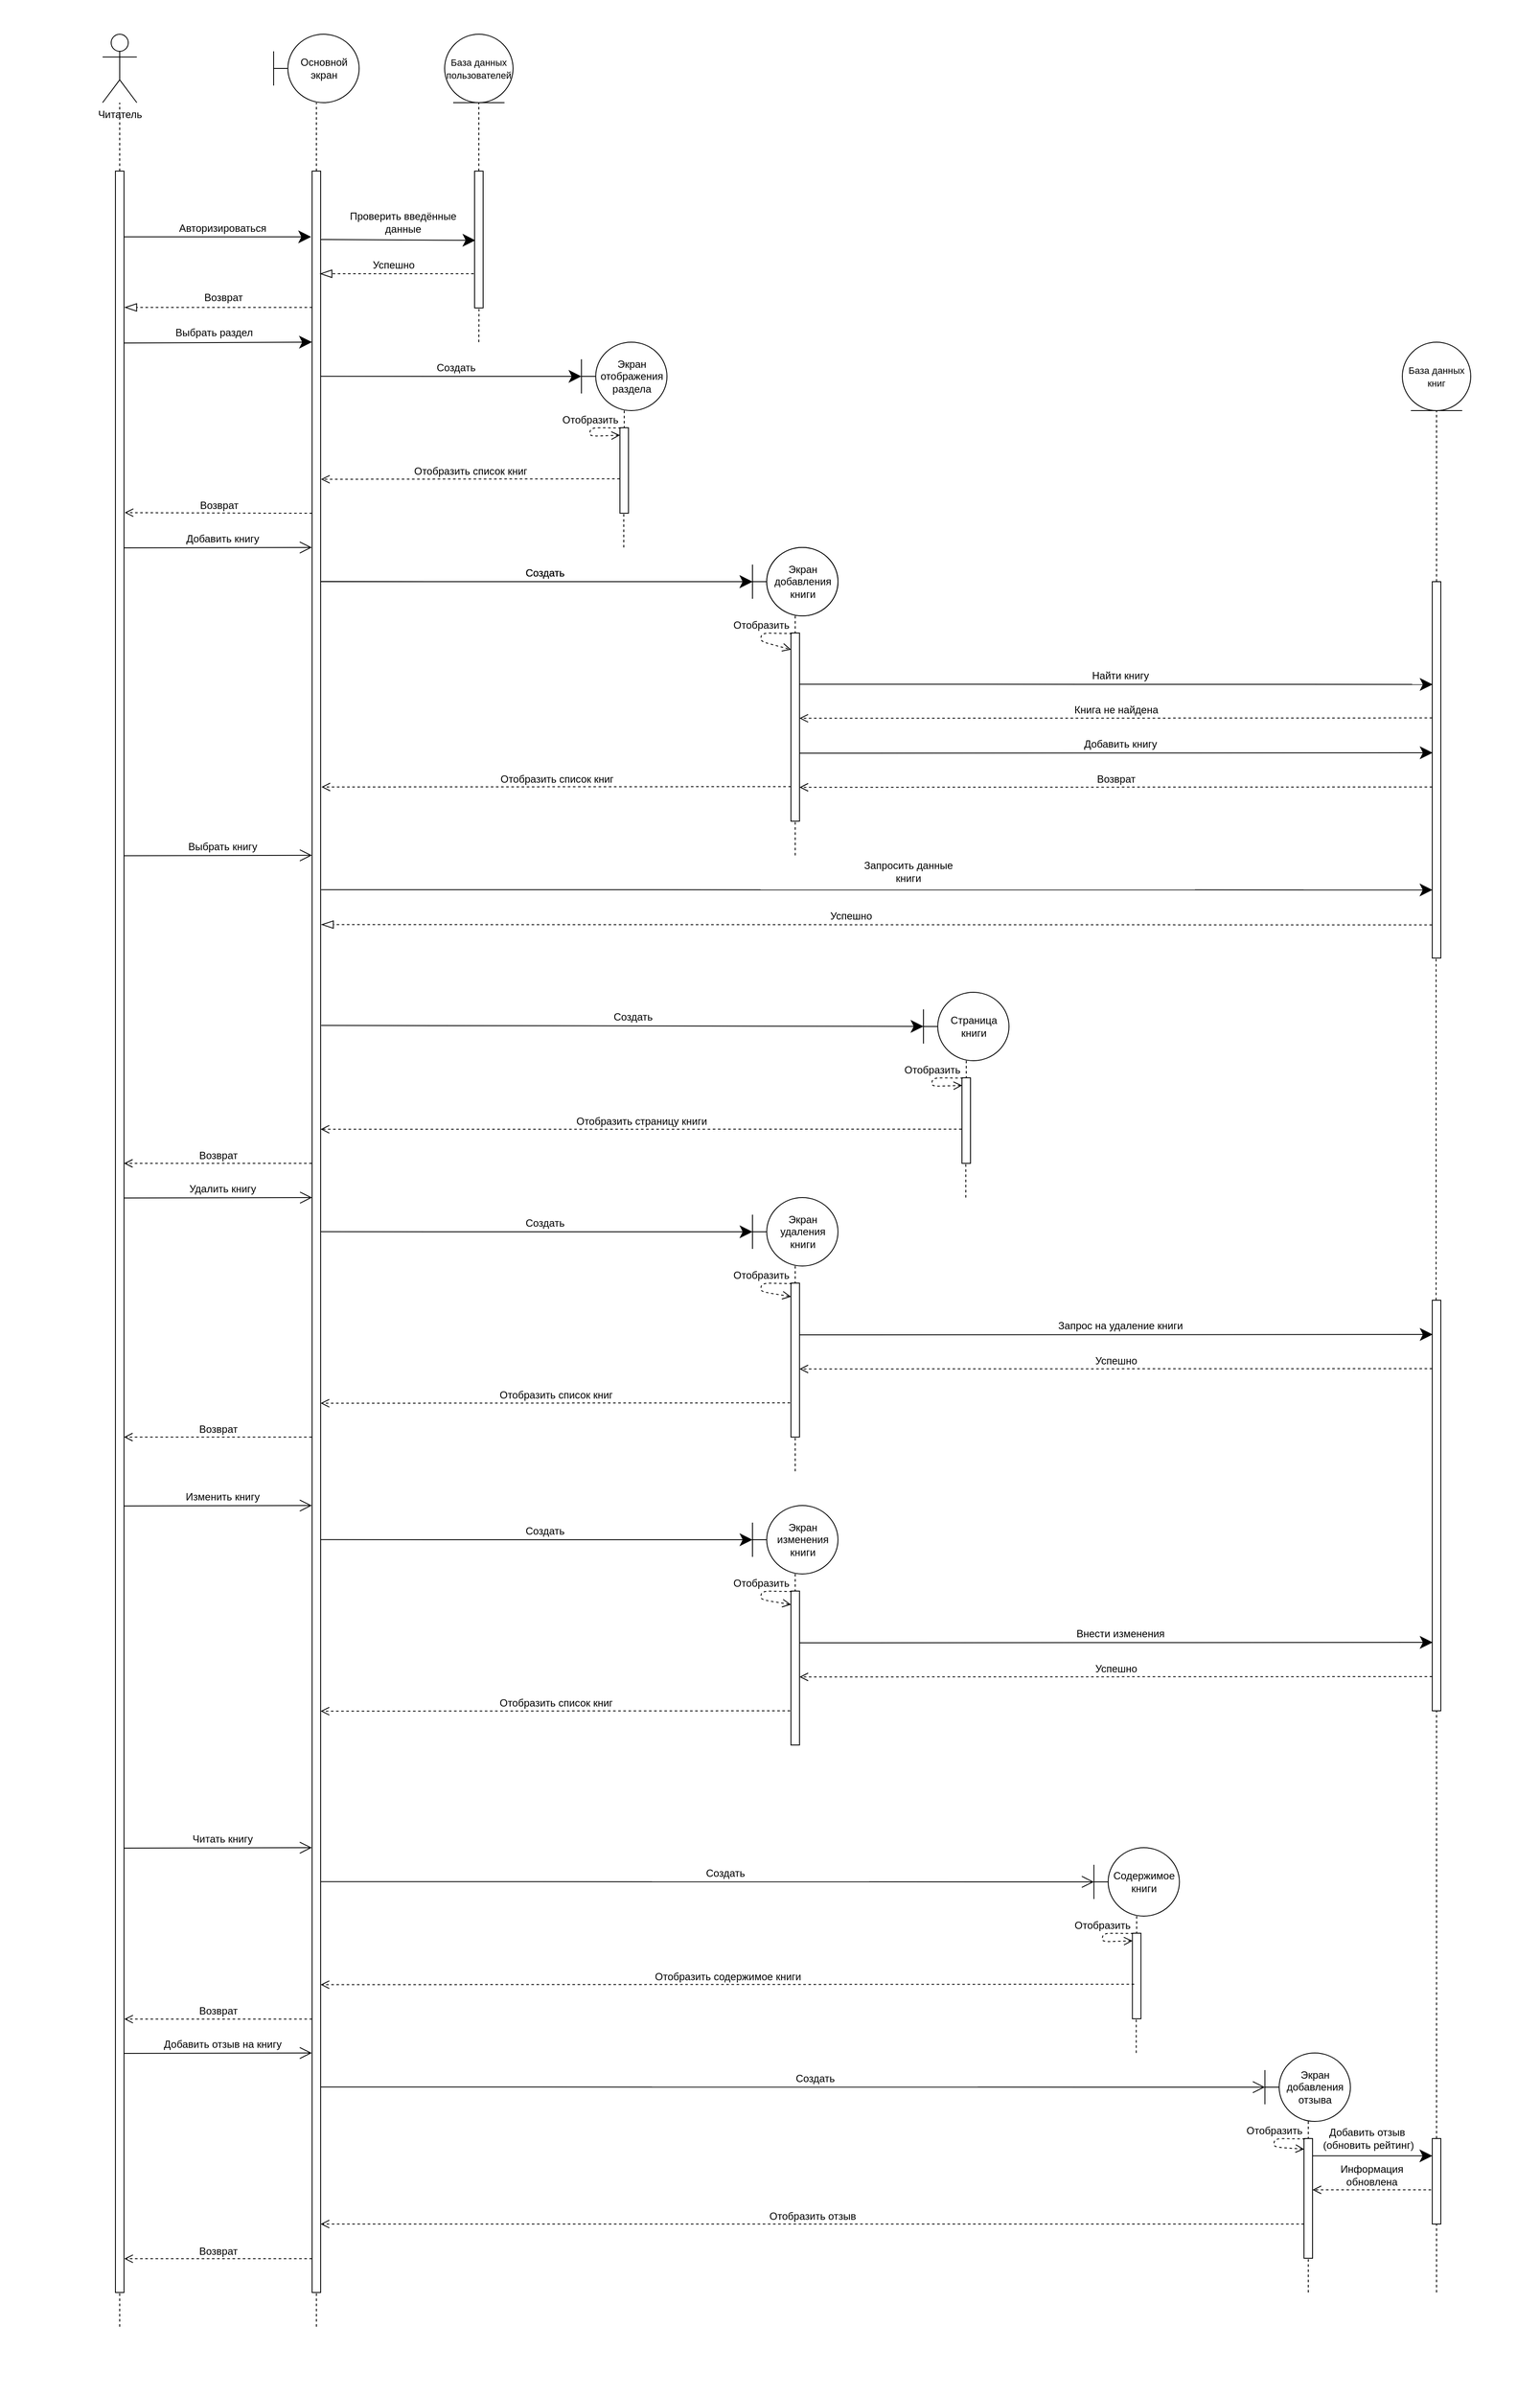 <mxfile version="15.3.8" type="device"><diagram id="84fEjrOVKYmWlFGiEjP5" name="Страница 1"><mxGraphModel dx="2893" dy="1700" grid="1" gridSize="10" guides="1" tooltips="1" connect="1" arrows="1" fold="1" page="1" pageScale="1" pageWidth="827" pageHeight="1169" math="0" shadow="0"><root><mxCell id="0"/><mxCell id="1" parent="0"/><mxCell id="r9JPyeQca7nU3Zb9749Z-2" value="Читатель" style="shape=umlActor;verticalLabelPosition=bottom;verticalAlign=top;html=1;outlineConnect=0;" vertex="1" parent="1"><mxGeometry x="200" y="40" width="40" height="80" as="geometry"/></mxCell><mxCell id="r9JPyeQca7nU3Zb9749Z-3" value="" style="endArrow=none;dashed=1;html=1;" edge="1" parent="1" source="r9JPyeQca7nU3Zb9749Z-4" target="r9JPyeQca7nU3Zb9749Z-2"><mxGeometry width="50" height="50" relative="1" as="geometry"><mxPoint x="220" y="200" as="sourcePoint"/><mxPoint x="220" y="160" as="targetPoint"/></mxGeometry></mxCell><mxCell id="r9JPyeQca7nU3Zb9749Z-4" value="" style="html=1;points=[];perimeter=orthogonalPerimeter;" vertex="1" parent="1"><mxGeometry x="215" y="200" width="10" height="2480" as="geometry"/></mxCell><mxCell id="r9JPyeQca7nU3Zb9749Z-5" value="Основной экран" style="shape=umlBoundary;whiteSpace=wrap;html=1;" vertex="1" parent="1"><mxGeometry x="400" y="40" width="100" height="80" as="geometry"/></mxCell><mxCell id="r9JPyeQca7nU3Zb9749Z-6" value="&lt;font style=&quot;font-size: 11px&quot;&gt;База данных пользователей&lt;/font&gt;" style="ellipse;shape=umlEntity;whiteSpace=wrap;html=1;" vertex="1" parent="1"><mxGeometry x="600" y="40" width="80" height="80" as="geometry"/></mxCell><mxCell id="r9JPyeQca7nU3Zb9749Z-7" value="" style="endArrow=none;dashed=1;html=1;" edge="1" parent="1" source="r9JPyeQca7nU3Zb9749Z-8" target="r9JPyeQca7nU3Zb9749Z-5"><mxGeometry width="50" height="50" relative="1" as="geometry"><mxPoint x="450" y="200" as="sourcePoint"/><mxPoint x="450" y="160" as="targetPoint"/></mxGeometry></mxCell><mxCell id="r9JPyeQca7nU3Zb9749Z-8" value="" style="html=1;points=[];perimeter=orthogonalPerimeter;" vertex="1" parent="1"><mxGeometry x="445" y="200" width="10" height="2480" as="geometry"/></mxCell><mxCell id="r9JPyeQca7nU3Zb9749Z-9" value="Авторизироваться" style="endArrow=classic;endFill=1;endSize=12;html=1;exitX=1;exitY=0.031;exitDx=0;exitDy=0;exitPerimeter=0;entryX=-0.112;entryY=0.031;entryDx=0;entryDy=0;entryPerimeter=0;fontSize=12;labelBackgroundColor=none;" edge="1" parent="1" source="r9JPyeQca7nU3Zb9749Z-4" target="r9JPyeQca7nU3Zb9749Z-8"><mxGeometry x="0.045" y="10" width="160" relative="1" as="geometry"><mxPoint x="220" y="240" as="sourcePoint"/><mxPoint x="380" y="240" as="targetPoint"/><mxPoint as="offset"/></mxGeometry></mxCell><mxCell id="r9JPyeQca7nU3Zb9749Z-10" value="" style="html=1;points=[];perimeter=orthogonalPerimeter;" vertex="1" parent="1"><mxGeometry x="635" y="200" width="10" height="160" as="geometry"/></mxCell><mxCell id="r9JPyeQca7nU3Zb9749Z-11" value="" style="endArrow=none;dashed=1;html=1;" edge="1" parent="1" source="r9JPyeQca7nU3Zb9749Z-10" target="r9JPyeQca7nU3Zb9749Z-6"><mxGeometry width="50" height="50" relative="1" as="geometry"><mxPoint x="639.5" y="200" as="sourcePoint"/><mxPoint x="639.5" y="120" as="targetPoint"/></mxGeometry></mxCell><mxCell id="r9JPyeQca7nU3Zb9749Z-12" value="Проверить введённые&lt;br&gt;данные" style="endArrow=classic;endFill=1;endSize=12;html=1;fontSize=12;entryX=0.1;entryY=0.333;entryDx=0;entryDy=0;entryPerimeter=0;labelBackgroundColor=none;exitX=1;exitY=0.075;exitDx=0;exitDy=0;exitPerimeter=0;" edge="1" parent="1"><mxGeometry x="0.056" y="21" width="160" relative="1" as="geometry"><mxPoint x="455" y="280" as="sourcePoint"/><mxPoint x="636" y="280.96" as="targetPoint"/><mxPoint as="offset"/></mxGeometry></mxCell><mxCell id="r9JPyeQca7nU3Zb9749Z-13" value="Успешно" style="endArrow=blockThin;endFill=0;endSize=12;html=1;labelBackgroundColor=none;fontSize=12;entryX=0.9;entryY=0.152;entryDx=0;entryDy=0;entryPerimeter=0;dashed=1;" edge="1" parent="1"><mxGeometry x="0.046" y="-10" width="160" relative="1" as="geometry"><mxPoint x="634" y="320" as="sourcePoint"/><mxPoint x="454" y="320.04" as="targetPoint"/><mxPoint as="offset"/></mxGeometry></mxCell><mxCell id="r9JPyeQca7nU3Zb9749Z-14" value="Возврат" style="endArrow=blockThin;endFill=0;endSize=12;html=1;dashed=1;labelBackgroundColor=none;fontSize=12;exitX=0.014;exitY=0.268;exitDx=0;exitDy=0;exitPerimeter=0;entryX=1.067;entryY=0.268;entryDx=0;entryDy=0;entryPerimeter=0;" edge="1" parent="1"><mxGeometry x="-0.048" y="-11" width="160" relative="1" as="geometry"><mxPoint x="445.14" y="359.36" as="sourcePoint"/><mxPoint x="225.67" y="359.36" as="targetPoint"/><mxPoint as="offset"/></mxGeometry></mxCell><mxCell id="r9JPyeQca7nU3Zb9749Z-15" value="Выбрать раздел" style="endArrow=classic;endFill=1;endSize=12;html=1;labelBackgroundColor=none;fontSize=12;exitX=0.95;exitY=0.348;exitDx=0;exitDy=0;exitPerimeter=0;entryX=-0.016;entryY=0.346;entryDx=0;entryDy=0;entryPerimeter=0;" edge="1" parent="1"><mxGeometry x="-0.04" y="11" width="160" relative="1" as="geometry"><mxPoint x="224.5" y="400.96" as="sourcePoint"/><mxPoint x="444.84" y="399.92" as="targetPoint"/><mxPoint as="offset"/></mxGeometry></mxCell><mxCell id="r9JPyeQca7nU3Zb9749Z-16" value="Экран отображения раздела" style="shape=umlBoundary;whiteSpace=wrap;html=1;" vertex="1" parent="1"><mxGeometry x="760" y="400" width="100" height="80" as="geometry"/></mxCell><mxCell id="r9JPyeQca7nU3Zb9749Z-17" value="Создать" style="endArrow=classic;endFill=1;endSize=12;html=1;labelBackgroundColor=none;fontSize=12;exitX=0.988;exitY=0.346;exitDx=0;exitDy=0;exitPerimeter=0;" edge="1" parent="1" target="r9JPyeQca7nU3Zb9749Z-16"><mxGeometry x="0.035" y="10" width="160" relative="1" as="geometry"><mxPoint x="454.88" y="439.92" as="sourcePoint"/><mxPoint x="620" y="440" as="targetPoint"/><mxPoint as="offset"/></mxGeometry></mxCell><mxCell id="r9JPyeQca7nU3Zb9749Z-18" value="" style="html=1;points=[];perimeter=orthogonalPerimeter;" vertex="1" parent="1"><mxGeometry x="805" y="500" width="10" height="100" as="geometry"/></mxCell><mxCell id="r9JPyeQca7nU3Zb9749Z-19" value="" style="endArrow=none;dashed=1;html=1;labelBackgroundColor=none;fontSize=12;" edge="1" parent="1" source="r9JPyeQca7nU3Zb9749Z-16" target="r9JPyeQca7nU3Zb9749Z-18"><mxGeometry width="50" height="50" relative="1" as="geometry"><mxPoint x="730" y="250" as="sourcePoint"/><mxPoint x="780" y="200" as="targetPoint"/></mxGeometry></mxCell><mxCell id="r9JPyeQca7nU3Zb9749Z-20" value="" style="endArrow=none;dashed=1;html=1;labelBackgroundColor=none;fontSize=12;" edge="1" parent="1"><mxGeometry width="50" height="50" relative="1" as="geometry"><mxPoint x="809.5" y="640" as="sourcePoint"/><mxPoint x="809.5" y="600" as="targetPoint"/></mxGeometry></mxCell><mxCell id="r9JPyeQca7nU3Zb9749Z-21" value="Отобразить" style="html=1;verticalAlign=bottom;endArrow=open;dashed=1;endSize=8;labelBackgroundColor=none;fontSize=12;exitX=0.117;exitY=0.003;exitDx=0;exitDy=0;exitPerimeter=0;entryX=0.011;entryY=0.088;entryDx=0;entryDy=0;entryPerimeter=0;" edge="1" parent="1" source="r9JPyeQca7nU3Zb9749Z-18" target="r9JPyeQca7nU3Zb9749Z-18"><mxGeometry x="-0.114" relative="1" as="geometry"><mxPoint x="960" y="490" as="sourcePoint"/><mxPoint x="760" y="500" as="targetPoint"/><Array as="points"><mxPoint x="770" y="500"/><mxPoint x="770" y="510"/></Array><mxPoint as="offset"/></mxGeometry></mxCell><mxCell id="r9JPyeQca7nU3Zb9749Z-22" value="Отобразить список книг" style="html=1;verticalAlign=bottom;endArrow=open;dashed=1;endSize=8;labelBackgroundColor=none;fontSize=12;entryX=1.047;entryY=0.539;entryDx=0;entryDy=0;entryPerimeter=0;exitX=-0.017;exitY=0.597;exitDx=0;exitDy=0;exitPerimeter=0;" edge="1" parent="1" source="r9JPyeQca7nU3Zb9749Z-18"><mxGeometry x="0.0" relative="1" as="geometry"><mxPoint x="990" y="560" as="sourcePoint"/><mxPoint x="455.47" y="560.28" as="targetPoint"/><mxPoint as="offset"/></mxGeometry></mxCell><mxCell id="r9JPyeQca7nU3Zb9749Z-23" value="Выбрать книгу" style="endArrow=open;endFill=1;endSize=12;html=1;labelBackgroundColor=none;fontSize=12;exitX=1.014;exitY=0.616;exitDx=0;exitDy=0;exitPerimeter=0;entryX=-0.021;entryY=0.769;entryDx=0;entryDy=0;entryPerimeter=0;" edge="1" parent="1"><mxGeometry x="0.046" y="10" width="160" relative="1" as="geometry"><mxPoint x="225.14" y="1000.32" as="sourcePoint"/><mxPoint x="444.79" y="999.88" as="targetPoint"/><mxPoint as="offset"/></mxGeometry></mxCell><mxCell id="r9JPyeQca7nU3Zb9749Z-24" value="Страница книги" style="shape=umlBoundary;whiteSpace=wrap;html=1;" vertex="1" parent="1"><mxGeometry x="1160" y="1160" width="100" height="80" as="geometry"/></mxCell><mxCell id="r9JPyeQca7nU3Zb9749Z-25" value="Создать" style="endArrow=classic;endFill=1;endSize=12;html=1;labelBackgroundColor=none;fontSize=12;exitX=1;exitY=0.544;exitDx=0;exitDy=0;exitPerimeter=0;" edge="1" parent="1" target="r9JPyeQca7nU3Zb9749Z-24"><mxGeometry x="0.035" y="10" width="160" relative="1" as="geometry"><mxPoint x="455.71" y="1198.72" as="sourcePoint"/><mxPoint x="600.71" y="989.978" as="targetPoint"/><mxPoint as="offset"/></mxGeometry></mxCell><mxCell id="r9JPyeQca7nU3Zb9749Z-26" value="Возврат" style="html=1;verticalAlign=bottom;endArrow=open;dashed=1;endSize=8;labelBackgroundColor=none;fontSize=12;entryX=1.083;entryY=0.161;entryDx=0;entryDy=0;entryPerimeter=0;" edge="1" parent="1" source="r9JPyeQca7nU3Zb9749Z-8" target="r9JPyeQca7nU3Zb9749Z-4"><mxGeometry x="0.0" relative="1" as="geometry"><mxPoint x="440" y="601" as="sourcePoint"/><mxPoint x="230" y="599" as="targetPoint"/><mxPoint as="offset"/><Array as="points"><mxPoint x="400" y="600"/></Array></mxGeometry></mxCell><mxCell id="r9JPyeQca7nU3Zb9749Z-27" value="" style="endArrow=none;dashed=1;html=1;labelBackgroundColor=none;fontSize=12;entryX=0.518;entryY=1.007;entryDx=0;entryDy=0;entryPerimeter=0;" edge="1" parent="1" target="r9JPyeQca7nU3Zb9749Z-10"><mxGeometry width="50" height="50" relative="1" as="geometry"><mxPoint x="640" y="400" as="sourcePoint"/><mxPoint x="819.5" y="610" as="targetPoint"/></mxGeometry></mxCell><mxCell id="r9JPyeQca7nU3Zb9749Z-28" value="" style="html=1;points=[];perimeter=orthogonalPerimeter;" vertex="1" parent="1"><mxGeometry x="1205" y="1260" width="10" height="100" as="geometry"/></mxCell><mxCell id="r9JPyeQca7nU3Zb9749Z-29" value="" style="endArrow=none;dashed=1;html=1;labelBackgroundColor=none;fontSize=12;" edge="1" parent="1" source="r9JPyeQca7nU3Zb9749Z-24" target="r9JPyeQca7nU3Zb9749Z-28"><mxGeometry width="50" height="50" relative="1" as="geometry"><mxPoint x="1210" y="1240" as="sourcePoint"/><mxPoint x="1180" y="960" as="targetPoint"/></mxGeometry></mxCell><mxCell id="r9JPyeQca7nU3Zb9749Z-30" value="" style="endArrow=none;dashed=1;html=1;labelBackgroundColor=none;fontSize=12;" edge="1" parent="1"><mxGeometry width="50" height="50" relative="1" as="geometry"><mxPoint x="1209.5" y="1400" as="sourcePoint"/><mxPoint x="1209.5" y="1360" as="targetPoint"/></mxGeometry></mxCell><mxCell id="r9JPyeQca7nU3Zb9749Z-31" value="Отобразить" style="html=1;verticalAlign=bottom;endArrow=open;dashed=1;endSize=8;labelBackgroundColor=none;fontSize=12;exitX=0.117;exitY=0.003;exitDx=0;exitDy=0;exitPerimeter=0;entryX=0.021;entryY=0.089;entryDx=0;entryDy=0;entryPerimeter=0;" edge="1" parent="1" source="r9JPyeQca7nU3Zb9749Z-28" target="r9JPyeQca7nU3Zb9749Z-28"><mxGeometry x="-0.114" relative="1" as="geometry"><mxPoint x="1360" y="1250" as="sourcePoint"/><mxPoint x="1160" y="1260" as="targetPoint"/><Array as="points"><mxPoint x="1170" y="1260"/><mxPoint x="1170" y="1270"/></Array><mxPoint as="offset"/></mxGeometry></mxCell><mxCell id="r9JPyeQca7nU3Zb9749Z-32" value="Отобразить страницу книги" style="html=1;verticalAlign=bottom;endArrow=open;dashed=1;endSize=8;labelBackgroundColor=none;fontSize=12;entryX=0.929;entryY=0.682;entryDx=0;entryDy=0;entryPerimeter=0;exitX=-0.04;exitY=0.6;exitDx=0;exitDy=0;exitPerimeter=0;" edge="1" parent="1" source="r9JPyeQca7nU3Zb9749Z-28"><mxGeometry x="0.0" relative="1" as="geometry"><mxPoint x="990.71" y="1320" as="sourcePoint"/><mxPoint x="455" y="1320.16" as="targetPoint"/><mxPoint as="offset"/></mxGeometry></mxCell><mxCell id="r9JPyeQca7nU3Zb9749Z-33" value="Возврат" style="html=1;verticalAlign=bottom;endArrow=open;dashed=1;endSize=8;labelBackgroundColor=none;fontSize=12;entryX=1.04;entryY=0.765;entryDx=0;entryDy=0;entryPerimeter=0;" edge="1" parent="1"><mxGeometry x="0.0" relative="1" as="geometry"><mxPoint x="445" y="2360.4" as="sourcePoint"/><mxPoint x="225.4" y="2360.4" as="targetPoint"/><mxPoint as="offset"/></mxGeometry></mxCell><mxCell id="r9JPyeQca7nU3Zb9749Z-34" value="&lt;font style=&quot;font-size: 11px&quot;&gt;База данных книг&lt;/font&gt;" style="ellipse;shape=umlEntity;whiteSpace=wrap;html=1;" vertex="1" parent="1"><mxGeometry x="1720" y="400" width="80" height="80" as="geometry"/></mxCell><mxCell id="r9JPyeQca7nU3Zb9749Z-36" value="" style="html=1;points=[];perimeter=orthogonalPerimeter;" vertex="1" parent="1"><mxGeometry x="1755" y="680" width="10" height="440" as="geometry"/></mxCell><mxCell id="r9JPyeQca7nU3Zb9749Z-37" value="" style="endArrow=none;dashed=1;html=1;labelBackgroundColor=none;fontSize=12;" edge="1" parent="1" source="r9JPyeQca7nU3Zb9749Z-94"><mxGeometry width="50" height="50" relative="1" as="geometry"><mxPoint x="1760" y="1740" as="sourcePoint"/><mxPoint x="1759.5" y="1120" as="targetPoint"/></mxGeometry></mxCell><mxCell id="r9JPyeQca7nU3Zb9749Z-38" value="Запросить данные&lt;br&gt;книги" style="endArrow=classic;endFill=1;endSize=12;html=1;fontSize=12;labelBackgroundColor=none;exitX=1.067;exitY=0.353;exitDx=0;exitDy=0;exitPerimeter=0;entryX=0.029;entryY=0.819;entryDx=0;entryDy=0;entryPerimeter=0;" edge="1" parent="1" target="r9JPyeQca7nU3Zb9749Z-36"><mxGeometry x="0.056" y="21" width="160" relative="1" as="geometry"><mxPoint x="455.67" y="1040.08" as="sourcePoint"/><mxPoint x="770" y="1040" as="targetPoint"/><mxPoint as="offset"/></mxGeometry></mxCell><mxCell id="r9JPyeQca7nU3Zb9749Z-39" value="Успешно" style="endArrow=blockThin;endFill=0;endSize=12;html=1;labelBackgroundColor=none;fontSize=12;dashed=1;entryX=1.071;entryY=0.383;entryDx=0;entryDy=0;entryPerimeter=0;exitX=-0.029;exitY=0.912;exitDx=0;exitDy=0;exitPerimeter=0;" edge="1" parent="1" source="r9JPyeQca7nU3Zb9749Z-36"><mxGeometry x="0.046" y="-10" width="160" relative="1" as="geometry"><mxPoint x="1750" y="1081" as="sourcePoint"/><mxPoint x="455.71" y="1080.88" as="targetPoint"/><mxPoint as="offset"/></mxGeometry></mxCell><mxCell id="r9JPyeQca7nU3Zb9749Z-40" value="Содержимое книги" style="shape=umlBoundary;whiteSpace=wrap;html=1;" vertex="1" parent="1"><mxGeometry x="1359.29" y="2160" width="100" height="80" as="geometry"/></mxCell><mxCell id="r9JPyeQca7nU3Zb9749Z-41" value="" style="html=1;points=[];perimeter=orthogonalPerimeter;" vertex="1" parent="1"><mxGeometry x="1404.29" y="2260" width="10" height="100" as="geometry"/></mxCell><mxCell id="r9JPyeQca7nU3Zb9749Z-42" value="" style="endArrow=none;dashed=1;html=1;labelBackgroundColor=none;fontSize=12;" edge="1" parent="1" source="r9JPyeQca7nU3Zb9749Z-40" target="r9JPyeQca7nU3Zb9749Z-41"><mxGeometry width="50" height="50" relative="1" as="geometry"><mxPoint x="1409.29" y="2240" as="sourcePoint"/><mxPoint x="1379.29" y="1960" as="targetPoint"/></mxGeometry></mxCell><mxCell id="r9JPyeQca7nU3Zb9749Z-43" value="" style="endArrow=none;dashed=1;html=1;labelBackgroundColor=none;fontSize=12;" edge="1" parent="1"><mxGeometry width="50" height="50" relative="1" as="geometry"><mxPoint x="1408.79" y="2400" as="sourcePoint"/><mxPoint x="1408.79" y="2360" as="targetPoint"/></mxGeometry></mxCell><mxCell id="r9JPyeQca7nU3Zb9749Z-44" value="Отобразить" style="html=1;verticalAlign=bottom;endArrow=open;dashed=1;endSize=8;labelBackgroundColor=none;fontSize=12;exitX=0.117;exitY=0.003;exitDx=0;exitDy=0;exitPerimeter=0;entryX=0.021;entryY=0.089;entryDx=0;entryDy=0;entryPerimeter=0;" edge="1" parent="1" source="r9JPyeQca7nU3Zb9749Z-41" target="r9JPyeQca7nU3Zb9749Z-41"><mxGeometry x="-0.114" relative="1" as="geometry"><mxPoint x="1559.29" y="2250" as="sourcePoint"/><mxPoint x="1359.29" y="2260" as="targetPoint"/><Array as="points"><mxPoint x="1369.29" y="2260"/><mxPoint x="1369.29" y="2270"/></Array><mxPoint as="offset"/></mxGeometry></mxCell><mxCell id="r9JPyeQca7nU3Zb9749Z-45" value="Читать книгу" style="endArrow=open;endFill=1;endSize=12;html=1;labelBackgroundColor=none;fontSize=12;exitX=1.014;exitY=0.616;exitDx=0;exitDy=0;exitPerimeter=0;entryX=-0.021;entryY=0.769;entryDx=0;entryDy=0;entryPerimeter=0;" edge="1" parent="1"><mxGeometry x="0.046" y="10" width="160" relative="1" as="geometry"><mxPoint x="225.0" y="2160.44" as="sourcePoint"/><mxPoint x="444.65" y="2160" as="targetPoint"/><mxPoint as="offset"/></mxGeometry></mxCell><mxCell id="r9JPyeQca7nU3Zb9749Z-46" value="Создать" style="endArrow=open;endFill=1;endSize=12;html=1;labelBackgroundColor=none;fontSize=12;exitX=1.014;exitY=0.616;exitDx=0;exitDy=0;exitPerimeter=0;" edge="1" parent="1" target="r9JPyeQca7nU3Zb9749Z-40"><mxGeometry x="0.046" y="10" width="160" relative="1" as="geometry"><mxPoint x="455" y="2199.73" as="sourcePoint"/><mxPoint x="674.65" y="2199.29" as="targetPoint"/><mxPoint as="offset"/></mxGeometry></mxCell><mxCell id="r9JPyeQca7nU3Zb9749Z-47" value="Отобразить содержимое книги" style="html=1;verticalAlign=bottom;endArrow=open;dashed=1;endSize=8;labelBackgroundColor=none;fontSize=12;entryX=0.929;entryY=0.682;entryDx=0;entryDy=0;entryPerimeter=0;exitX=0.214;exitY=0.596;exitDx=0;exitDy=0;exitPerimeter=0;" edge="1" parent="1" source="r9JPyeQca7nU3Zb9749Z-41"><mxGeometry x="0.0" relative="1" as="geometry"><mxPoint x="1205.31" y="2320" as="sourcePoint"/><mxPoint x="455" y="2320.16" as="targetPoint"/><mxPoint as="offset"/></mxGeometry></mxCell><mxCell id="r9JPyeQca7nU3Zb9749Z-48" value="Добавить отзыв на книгу" style="endArrow=open;endFill=1;endSize=12;html=1;labelBackgroundColor=none;fontSize=12;exitX=1.014;exitY=0.616;exitDx=0;exitDy=0;exitPerimeter=0;entryX=-0.021;entryY=0.769;entryDx=0;entryDy=0;entryPerimeter=0;" edge="1" parent="1"><mxGeometry x="0.046" y="10" width="160" relative="1" as="geometry"><mxPoint x="225" y="2400.44" as="sourcePoint"/><mxPoint x="444.65" y="2400" as="targetPoint"/><mxPoint as="offset"/></mxGeometry></mxCell><mxCell id="r9JPyeQca7nU3Zb9749Z-49" value="Экран добавления отзыва" style="shape=umlBoundary;whiteSpace=wrap;html=1;" vertex="1" parent="1"><mxGeometry x="1559.29" y="2400" width="100" height="80" as="geometry"/></mxCell><mxCell id="r9JPyeQca7nU3Zb9749Z-50" value="Создать" style="endArrow=open;endFill=1;endSize=12;html=1;labelBackgroundColor=none;fontSize=12;exitX=1.014;exitY=0.616;exitDx=0;exitDy=0;exitPerimeter=0;" edge="1" parent="1" target="r9JPyeQca7nU3Zb9749Z-49"><mxGeometry x="0.046" y="10" width="160" relative="1" as="geometry"><mxPoint x="455" y="2439.73" as="sourcePoint"/><mxPoint x="674.65" y="2439.29" as="targetPoint"/><mxPoint as="offset"/></mxGeometry></mxCell><mxCell id="r9JPyeQca7nU3Zb9749Z-51" value="" style="html=1;points=[];perimeter=orthogonalPerimeter;" vertex="1" parent="1"><mxGeometry x="1605" y="2500" width="10" height="140" as="geometry"/></mxCell><mxCell id="r9JPyeQca7nU3Zb9749Z-52" value="" style="endArrow=none;dashed=1;html=1;labelBackgroundColor=none;fontSize=12;" edge="1" parent="1" target="r9JPyeQca7nU3Zb9749Z-51"><mxGeometry width="50" height="50" relative="1" as="geometry"><mxPoint x="1610" y="2480" as="sourcePoint"/><mxPoint x="1580" y="2200" as="targetPoint"/></mxGeometry></mxCell><mxCell id="r9JPyeQca7nU3Zb9749Z-53" value="Отобразить" style="html=1;verticalAlign=bottom;endArrow=open;dashed=1;endSize=8;labelBackgroundColor=none;fontSize=12;exitX=0.117;exitY=0.003;exitDx=0;exitDy=0;exitPerimeter=0;entryX=0.021;entryY=0.089;entryDx=0;entryDy=0;entryPerimeter=0;" edge="1" parent="1" source="r9JPyeQca7nU3Zb9749Z-51" target="r9JPyeQca7nU3Zb9749Z-51"><mxGeometry x="-0.114" relative="1" as="geometry"><mxPoint x="1760" y="2490" as="sourcePoint"/><mxPoint x="1560" y="2500" as="targetPoint"/><Array as="points"><mxPoint x="1570" y="2500"/><mxPoint x="1570" y="2510"/></Array><mxPoint as="offset"/></mxGeometry></mxCell><mxCell id="r9JPyeQca7nU3Zb9749Z-54" value="" style="endArrow=none;dashed=1;html=1;labelBackgroundColor=none;fontSize=12;" edge="1" parent="1" target="r9JPyeQca7nU3Zb9749Z-51"><mxGeometry width="50" height="50" relative="1" as="geometry"><mxPoint x="1610" y="2680" as="sourcePoint"/><mxPoint x="1418.79" y="2370" as="targetPoint"/></mxGeometry></mxCell><mxCell id="r9JPyeQca7nU3Zb9749Z-55" value="Добавить отзыв&amp;nbsp;&lt;br&gt;(обновить рейтинг)" style="endArrow=classic;endFill=1;endSize=12;html=1;labelBackgroundColor=none;fontSize=12;entryX=0.01;entryY=0.203;entryDx=0;entryDy=0;entryPerimeter=0;" edge="1" parent="1" source="r9JPyeQca7nU3Zb9749Z-51" target="r9JPyeQca7nU3Zb9749Z-56"><mxGeometry x="-0.072" y="20" width="160" relative="1" as="geometry"><mxPoint x="665.71" y="1968.72" as="sourcePoint"/><mxPoint x="1760" y="2520" as="targetPoint"/><mxPoint as="offset"/></mxGeometry></mxCell><mxCell id="r9JPyeQca7nU3Zb9749Z-56" value="" style="html=1;points=[];perimeter=orthogonalPerimeter;" vertex="1" parent="1"><mxGeometry x="1755" y="2500" width="10" height="100" as="geometry"/></mxCell><mxCell id="r9JPyeQca7nU3Zb9749Z-57" value="Информация&lt;br&gt;обновлена" style="html=1;verticalAlign=bottom;endArrow=open;dashed=1;endSize=8;labelBackgroundColor=none;fontSize=12;exitX=-0.133;exitY=0.6;exitDx=0;exitDy=0;exitPerimeter=0;" edge="1" parent="1" source="r9JPyeQca7nU3Zb9749Z-56" target="r9JPyeQca7nU3Zb9749Z-51"><mxGeometry x="0.0" relative="1" as="geometry"><mxPoint x="1416.43" y="2329.6" as="sourcePoint"/><mxPoint x="665" y="2330.16" as="targetPoint"/><mxPoint as="offset"/></mxGeometry></mxCell><mxCell id="r9JPyeQca7nU3Zb9749Z-58" value="Отобразить отзыв" style="html=1;verticalAlign=bottom;endArrow=open;dashed=1;endSize=8;labelBackgroundColor=none;fontSize=12;exitX=0;exitY=0.714;exitDx=0;exitDy=0;exitPerimeter=0;" edge="1" parent="1" source="r9JPyeQca7nU3Zb9749Z-51"><mxGeometry x="0.0" relative="1" as="geometry"><mxPoint x="1216.43" y="2329.6" as="sourcePoint"/><mxPoint x="455" y="2599.96" as="targetPoint"/><mxPoint as="offset"/></mxGeometry></mxCell><mxCell id="r9JPyeQca7nU3Zb9749Z-59" value="" style="endArrow=none;dashed=1;html=1;labelBackgroundColor=none;fontSize=12;" edge="1" parent="1" target="r9JPyeQca7nU3Zb9749Z-56"><mxGeometry width="50" height="50" relative="1" as="geometry"><mxPoint x="1760" y="2680" as="sourcePoint"/><mxPoint x="1620" y="2610" as="targetPoint"/></mxGeometry></mxCell><mxCell id="r9JPyeQca7nU3Zb9749Z-60" value="" style="endArrow=none;dashed=1;html=1;labelBackgroundColor=none;fontSize=12;" edge="1" parent="1"><mxGeometry width="50" height="50" relative="1" as="geometry"><mxPoint x="450" y="2720" as="sourcePoint"/><mxPoint x="450" y="2680" as="targetPoint"/></mxGeometry></mxCell><mxCell id="r9JPyeQca7nU3Zb9749Z-61" value="" style="endArrow=none;dashed=1;html=1;labelBackgroundColor=none;fontSize=12;" edge="1" parent="1"><mxGeometry width="50" height="50" relative="1" as="geometry"><mxPoint x="220" y="2720" as="sourcePoint"/><mxPoint x="220" y="2680" as="targetPoint"/></mxGeometry></mxCell><mxCell id="r9JPyeQca7nU3Zb9749Z-62" value="Возврат" style="html=1;verticalAlign=bottom;endArrow=open;dashed=1;endSize=8;labelBackgroundColor=none;fontSize=12;exitX=-0.012;exitY=0.971;exitDx=0;exitDy=0;exitPerimeter=0;entryX=1.037;entryY=0.971;entryDx=0;entryDy=0;entryPerimeter=0;" edge="1" parent="1"><mxGeometry x="0.0" relative="1" as="geometry"><mxPoint x="444.88" y="2640.56" as="sourcePoint"/><mxPoint x="225.37" y="2640.56" as="targetPoint"/><mxPoint as="offset"/></mxGeometry></mxCell><mxCell id="r9JPyeQca7nU3Zb9749Z-63" value="Добавить книгу" style="endArrow=open;endFill=1;endSize=12;html=1;labelBackgroundColor=none;fontSize=12;exitX=1.014;exitY=0.616;exitDx=0;exitDy=0;exitPerimeter=0;entryX=-0.021;entryY=0.769;entryDx=0;entryDy=0;entryPerimeter=0;" edge="1" parent="1"><mxGeometry x="0.046" y="10" width="160" relative="1" as="geometry"><mxPoint x="225.0" y="640.44" as="sourcePoint"/><mxPoint x="444.65" y="640.0" as="targetPoint"/><mxPoint as="offset"/></mxGeometry></mxCell><mxCell id="r9JPyeQca7nU3Zb9749Z-64" value="Экран добавления книги" style="shape=umlBoundary;whiteSpace=wrap;html=1;" vertex="1" parent="1"><mxGeometry x="960" y="640" width="100" height="80" as="geometry"/></mxCell><mxCell id="r9JPyeQca7nU3Zb9749Z-65" value="Создать" style="endArrow=classic;endFill=1;endSize=12;html=1;labelBackgroundColor=none;fontSize=12;exitX=0.988;exitY=0.346;exitDx=0;exitDy=0;exitPerimeter=0;" edge="1" parent="1" target="r9JPyeQca7nU3Zb9749Z-64"><mxGeometry x="0.035" y="10" width="160" relative="1" as="geometry"><mxPoint x="455.0" y="679.92" as="sourcePoint"/><mxPoint x="620.12" y="680" as="targetPoint"/><mxPoint as="offset"/></mxGeometry></mxCell><mxCell id="r9JPyeQca7nU3Zb9749Z-66" value="" style="html=1;points=[];perimeter=orthogonalPerimeter;" vertex="1" parent="1"><mxGeometry x="1005" y="740" width="10" height="220" as="geometry"/></mxCell><mxCell id="r9JPyeQca7nU3Zb9749Z-67" value="" style="endArrow=none;dashed=1;html=1;labelBackgroundColor=none;fontSize=12;" edge="1" parent="1" source="r9JPyeQca7nU3Zb9749Z-64" target="r9JPyeQca7nU3Zb9749Z-66"><mxGeometry width="50" height="50" relative="1" as="geometry"><mxPoint x="930" y="490" as="sourcePoint"/><mxPoint x="980" y="440" as="targetPoint"/></mxGeometry></mxCell><mxCell id="r9JPyeQca7nU3Zb9749Z-68" value="" style="endArrow=none;dashed=1;html=1;labelBackgroundColor=none;fontSize=12;" edge="1" parent="1" target="r9JPyeQca7nU3Zb9749Z-66"><mxGeometry width="50" height="50" relative="1" as="geometry"><mxPoint x="1010" y="1000" as="sourcePoint"/><mxPoint x="1010" y="920" as="targetPoint"/></mxGeometry></mxCell><mxCell id="r9JPyeQca7nU3Zb9749Z-69" value="Отобразить" style="html=1;verticalAlign=bottom;endArrow=open;dashed=1;endSize=8;labelBackgroundColor=none;fontSize=12;exitX=0.117;exitY=0.003;exitDx=0;exitDy=0;exitPerimeter=0;entryX=0.011;entryY=0.088;entryDx=0;entryDy=0;entryPerimeter=0;" edge="1" parent="1" source="r9JPyeQca7nU3Zb9749Z-66" target="r9JPyeQca7nU3Zb9749Z-66"><mxGeometry x="-0.114" relative="1" as="geometry"><mxPoint x="1160" y="730" as="sourcePoint"/><mxPoint x="960" y="740" as="targetPoint"/><Array as="points"><mxPoint x="970" y="740"/><mxPoint x="970" y="750"/></Array><mxPoint as="offset"/></mxGeometry></mxCell><mxCell id="r9JPyeQca7nU3Zb9749Z-70" value="Отобразить список книг" style="html=1;verticalAlign=bottom;endArrow=open;dashed=1;endSize=8;labelBackgroundColor=none;fontSize=12;exitX=0;exitY=0.78;exitDx=0;exitDy=0;exitPerimeter=0;" edge="1" parent="1"><mxGeometry x="0.0" relative="1" as="geometry"><mxPoint x="1005" y="919.6" as="sourcePoint"/><mxPoint x="456" y="920" as="targetPoint"/><mxPoint as="offset"/></mxGeometry></mxCell><mxCell id="r9JPyeQca7nU3Zb9749Z-72" value="" style="endArrow=none;dashed=1;html=1;" edge="1" parent="1" source="r9JPyeQca7nU3Zb9749Z-36" target="r9JPyeQca7nU3Zb9749Z-34"><mxGeometry width="50" height="50" relative="1" as="geometry"><mxPoint x="650" y="210" as="sourcePoint"/><mxPoint x="650" y="130" as="targetPoint"/></mxGeometry></mxCell><mxCell id="r9JPyeQca7nU3Zb9749Z-73" value="Найти книгу" style="endArrow=classic;endFill=1;endSize=12;html=1;fontSize=12;labelBackgroundColor=none;entryX=0.043;entryY=0.273;entryDx=0;entryDy=0;entryPerimeter=0;exitX=0.948;exitY=0.272;exitDx=0;exitDy=0;exitPerimeter=0;" edge="1" parent="1" source="r9JPyeQca7nU3Zb9749Z-66" target="r9JPyeQca7nU3Zb9749Z-36"><mxGeometry x="0.013" y="10" width="160" relative="1" as="geometry"><mxPoint x="1030" y="800" as="sourcePoint"/><mxPoint x="1750" y="800" as="targetPoint"/><mxPoint as="offset"/></mxGeometry></mxCell><mxCell id="r9JPyeQca7nU3Zb9749Z-74" value="Книга не найдена" style="html=1;verticalAlign=bottom;endArrow=open;dashed=1;endSize=8;labelBackgroundColor=none;fontSize=12;exitX=-0.006;exitY=0.362;exitDx=0;exitDy=0;exitPerimeter=0;entryX=0.995;entryY=0.453;entryDx=0;entryDy=0;entryPerimeter=0;" edge="1" parent="1" source="r9JPyeQca7nU3Zb9749Z-36" target="r9JPyeQca7nU3Zb9749Z-66"><mxGeometry x="0.0" relative="1" as="geometry"><mxPoint x="1750" y="839" as="sourcePoint"/><mxPoint x="1020" y="839" as="targetPoint"/><mxPoint as="offset"/></mxGeometry></mxCell><mxCell id="r9JPyeQca7nU3Zb9749Z-75" value="Добавить книгу" style="endArrow=classic;endFill=1;endSize=12;html=1;fontSize=12;labelBackgroundColor=none;entryX=0.043;entryY=0.273;entryDx=0;entryDy=0;entryPerimeter=0;exitX=0.995;exitY=0.337;exitDx=0;exitDy=0;exitPerimeter=0;" edge="1" parent="1"><mxGeometry x="0.013" y="10" width="160" relative="1" as="geometry"><mxPoint x="1015" y="880.54" as="sourcePoint"/><mxPoint x="1755.48" y="880.0" as="targetPoint"/><mxPoint as="offset"/></mxGeometry></mxCell><mxCell id="r9JPyeQca7nU3Zb9749Z-76" value="Возврат" style="html=1;verticalAlign=bottom;endArrow=open;dashed=1;endSize=8;labelBackgroundColor=none;fontSize=12;exitX=-0.006;exitY=0.362;exitDx=0;exitDy=0;exitPerimeter=0;entryX=0.995;entryY=0.453;entryDx=0;entryDy=0;entryPerimeter=0;" edge="1" parent="1"><mxGeometry x="0.0" relative="1" as="geometry"><mxPoint x="1754.99" y="920" as="sourcePoint"/><mxPoint x="1015" y="920.38" as="targetPoint"/><mxPoint as="offset"/></mxGeometry></mxCell><mxCell id="r9JPyeQca7nU3Zb9749Z-77" value="Возврат" style="html=1;verticalAlign=bottom;endArrow=open;dashed=1;endSize=8;labelBackgroundColor=none;fontSize=12;entryX=1.04;entryY=0.765;entryDx=0;entryDy=0;entryPerimeter=0;" edge="1" parent="1"><mxGeometry x="0.0" relative="1" as="geometry"><mxPoint x="444.6" y="1360" as="sourcePoint"/><mxPoint x="225.0" y="1360" as="targetPoint"/><mxPoint as="offset"/></mxGeometry></mxCell><mxCell id="r9JPyeQca7nU3Zb9749Z-79" value="Удалить книгу" style="endArrow=open;endFill=1;endSize=12;html=1;labelBackgroundColor=none;fontSize=12;exitX=1.014;exitY=0.616;exitDx=0;exitDy=0;exitPerimeter=0;entryX=-0.021;entryY=0.769;entryDx=0;entryDy=0;entryPerimeter=0;" edge="1" parent="1"><mxGeometry x="0.046" y="10" width="160" relative="1" as="geometry"><mxPoint x="225.35" y="1400.44" as="sourcePoint"/><mxPoint x="445.0" y="1400" as="targetPoint"/><mxPoint as="offset"/></mxGeometry></mxCell><mxCell id="r9JPyeQca7nU3Zb9749Z-80" value="" style="endArrow=none;dashed=1;html=1;labelBackgroundColor=none;fontSize=12;" edge="1" source="r9JPyeQca7nU3Zb9749Z-81" parent="1"><mxGeometry width="50" height="50" relative="1" as="geometry"><mxPoint x="930" y="490" as="sourcePoint"/><mxPoint x="1010" y="740" as="targetPoint"/></mxGeometry></mxCell><mxCell id="r9JPyeQca7nU3Zb9749Z-81" value="Экран добавления книги" style="shape=umlBoundary;whiteSpace=wrap;html=1;" vertex="1" parent="1"><mxGeometry x="960" y="640" width="100" height="80" as="geometry"/></mxCell><mxCell id="r9JPyeQca7nU3Zb9749Z-82" value="Создать" style="endArrow=classic;endFill=1;endSize=12;html=1;labelBackgroundColor=none;fontSize=12;exitX=0.988;exitY=0.346;exitDx=0;exitDy=0;exitPerimeter=0;" edge="1" target="r9JPyeQca7nU3Zb9749Z-81" parent="1"><mxGeometry x="0.035" y="10" width="160" relative="1" as="geometry"><mxPoint x="455" y="679.92" as="sourcePoint"/><mxPoint x="620.12" y="680" as="targetPoint"/><mxPoint as="offset"/></mxGeometry></mxCell><mxCell id="r9JPyeQca7nU3Zb9749Z-83" value="" style="html=1;points=[];perimeter=orthogonalPerimeter;" vertex="1" parent="1"><mxGeometry x="1005" y="1500" width="10" height="180" as="geometry"/></mxCell><mxCell id="r9JPyeQca7nU3Zb9749Z-84" value="" style="endArrow=none;dashed=1;html=1;labelBackgroundColor=none;fontSize=12;" edge="1" parent="1" target="r9JPyeQca7nU3Zb9749Z-83"><mxGeometry width="50" height="50" relative="1" as="geometry"><mxPoint x="1010" y="1720" as="sourcePoint"/><mxPoint x="1010" y="1680" as="targetPoint"/></mxGeometry></mxCell><mxCell id="r9JPyeQca7nU3Zb9749Z-85" value="Отобразить" style="html=1;verticalAlign=bottom;endArrow=open;dashed=1;endSize=8;labelBackgroundColor=none;fontSize=12;exitX=0.117;exitY=0.003;exitDx=0;exitDy=0;exitPerimeter=0;entryX=0.011;entryY=0.088;entryDx=0;entryDy=0;entryPerimeter=0;" edge="1" parent="1" source="r9JPyeQca7nU3Zb9749Z-83" target="r9JPyeQca7nU3Zb9749Z-83"><mxGeometry x="-0.114" relative="1" as="geometry"><mxPoint x="1160" y="1490" as="sourcePoint"/><mxPoint x="960" y="1500" as="targetPoint"/><Array as="points"><mxPoint x="970" y="1500"/><mxPoint x="970" y="1510"/></Array><mxPoint as="offset"/></mxGeometry></mxCell><mxCell id="r9JPyeQca7nU3Zb9749Z-91" value="" style="endArrow=none;dashed=1;html=1;labelBackgroundColor=none;fontSize=12;" edge="1" parent="1" source="r9JPyeQca7nU3Zb9749Z-92"><mxGeometry width="50" height="50" relative="1" as="geometry"><mxPoint x="930" y="1250" as="sourcePoint"/><mxPoint x="1010" y="1500" as="targetPoint"/></mxGeometry></mxCell><mxCell id="r9JPyeQca7nU3Zb9749Z-92" value="Экран удаления книги" style="shape=umlBoundary;whiteSpace=wrap;html=1;" vertex="1" parent="1"><mxGeometry x="960" y="1400" width="100" height="80" as="geometry"/></mxCell><mxCell id="r9JPyeQca7nU3Zb9749Z-93" value="Создать" style="endArrow=classic;endFill=1;endSize=12;html=1;labelBackgroundColor=none;fontSize=12;exitX=0.988;exitY=0.346;exitDx=0;exitDy=0;exitPerimeter=0;" edge="1" parent="1" target="r9JPyeQca7nU3Zb9749Z-92"><mxGeometry x="0.035" y="10" width="160" relative="1" as="geometry"><mxPoint x="455" y="1439.92" as="sourcePoint"/><mxPoint x="620.12" y="1440" as="targetPoint"/><mxPoint as="offset"/></mxGeometry></mxCell><mxCell id="r9JPyeQca7nU3Zb9749Z-94" value="" style="html=1;points=[];perimeter=orthogonalPerimeter;" vertex="1" parent="1"><mxGeometry x="1755" y="1520" width="10" height="480" as="geometry"/></mxCell><mxCell id="r9JPyeQca7nU3Zb9749Z-95" value="Запрос на удаление книги" style="endArrow=classic;endFill=1;endSize=12;html=1;fontSize=12;labelBackgroundColor=none;entryX=0.043;entryY=0.273;entryDx=0;entryDy=0;entryPerimeter=0;exitX=0.995;exitY=0.337;exitDx=0;exitDy=0;exitPerimeter=0;" edge="1" parent="1"><mxGeometry x="0.013" y="10" width="160" relative="1" as="geometry"><mxPoint x="1015" y="1560.54" as="sourcePoint"/><mxPoint x="1755.48" y="1560" as="targetPoint"/><mxPoint as="offset"/></mxGeometry></mxCell><mxCell id="r9JPyeQca7nU3Zb9749Z-96" value="Успешно" style="html=1;verticalAlign=bottom;endArrow=open;dashed=1;endSize=8;labelBackgroundColor=none;fontSize=12;exitX=-0.006;exitY=0.362;exitDx=0;exitDy=0;exitPerimeter=0;entryX=0.995;entryY=0.453;entryDx=0;entryDy=0;entryPerimeter=0;" edge="1" parent="1"><mxGeometry x="0.0" relative="1" as="geometry"><mxPoint x="1755.0" y="1600" as="sourcePoint"/><mxPoint x="1015.01" y="1600.38" as="targetPoint"/><mxPoint as="offset"/></mxGeometry></mxCell><mxCell id="r9JPyeQca7nU3Zb9749Z-97" value="Отобразить список книг" style="html=1;verticalAlign=bottom;endArrow=open;dashed=1;endSize=8;labelBackgroundColor=none;fontSize=12;exitX=0;exitY=0.78;exitDx=0;exitDy=0;exitPerimeter=0;" edge="1" parent="1"><mxGeometry x="0.0" relative="1" as="geometry"><mxPoint x="1004" y="1640.0" as="sourcePoint"/><mxPoint x="455" y="1640.4" as="targetPoint"/><mxPoint as="offset"/></mxGeometry></mxCell><mxCell id="r9JPyeQca7nU3Zb9749Z-98" value="Возврат" style="html=1;verticalAlign=bottom;endArrow=open;dashed=1;endSize=8;labelBackgroundColor=none;fontSize=12;entryX=1.04;entryY=0.765;entryDx=0;entryDy=0;entryPerimeter=0;" edge="1" parent="1"><mxGeometry x="0.0" relative="1" as="geometry"><mxPoint x="444.6" y="1680" as="sourcePoint"/><mxPoint x="225" y="1680" as="targetPoint"/><mxPoint as="offset"/></mxGeometry></mxCell><mxCell id="r9JPyeQca7nU3Zb9749Z-107" value="" style="html=1;points=[];perimeter=orthogonalPerimeter;" vertex="1" parent="1"><mxGeometry x="1005" y="1860" width="10" height="180" as="geometry"/></mxCell><mxCell id="r9JPyeQca7nU3Zb9749Z-108" value="Отобразить" style="html=1;verticalAlign=bottom;endArrow=open;dashed=1;endSize=8;labelBackgroundColor=none;fontSize=12;exitX=0.117;exitY=0.003;exitDx=0;exitDy=0;exitPerimeter=0;entryX=0.011;entryY=0.088;entryDx=0;entryDy=0;entryPerimeter=0;" edge="1" parent="1" source="r9JPyeQca7nU3Zb9749Z-107" target="r9JPyeQca7nU3Zb9749Z-107"><mxGeometry x="-0.114" relative="1" as="geometry"><mxPoint x="1160" y="1850" as="sourcePoint"/><mxPoint x="960" y="1860" as="targetPoint"/><Array as="points"><mxPoint x="970" y="1860"/><mxPoint x="970" y="1870"/></Array><mxPoint as="offset"/></mxGeometry></mxCell><mxCell id="r9JPyeQca7nU3Zb9749Z-109" value="" style="endArrow=none;dashed=1;html=1;labelBackgroundColor=none;fontSize=12;" edge="1" parent="1" source="r9JPyeQca7nU3Zb9749Z-110"><mxGeometry width="50" height="50" relative="1" as="geometry"><mxPoint x="930" y="1610" as="sourcePoint"/><mxPoint x="1010" y="1860" as="targetPoint"/></mxGeometry></mxCell><mxCell id="r9JPyeQca7nU3Zb9749Z-110" value="Экран изменения книги" style="shape=umlBoundary;whiteSpace=wrap;html=1;" vertex="1" parent="1"><mxGeometry x="960" y="1760" width="100" height="80" as="geometry"/></mxCell><mxCell id="r9JPyeQca7nU3Zb9749Z-111" value="Создать" style="endArrow=classic;endFill=1;endSize=12;html=1;labelBackgroundColor=none;fontSize=12;exitX=0.988;exitY=0.346;exitDx=0;exitDy=0;exitPerimeter=0;" edge="1" parent="1" target="r9JPyeQca7nU3Zb9749Z-110"><mxGeometry x="0.035" y="10" width="160" relative="1" as="geometry"><mxPoint x="455" y="1799.92" as="sourcePoint"/><mxPoint x="620.12" y="1800" as="targetPoint"/><mxPoint as="offset"/></mxGeometry></mxCell><mxCell id="r9JPyeQca7nU3Zb9749Z-112" value="Внести изменения" style="endArrow=classic;endFill=1;endSize=12;html=1;fontSize=12;labelBackgroundColor=none;entryX=0.043;entryY=0.273;entryDx=0;entryDy=0;entryPerimeter=0;exitX=0.995;exitY=0.337;exitDx=0;exitDy=0;exitPerimeter=0;" edge="1" parent="1"><mxGeometry x="0.013" y="10" width="160" relative="1" as="geometry"><mxPoint x="1015" y="1920.54" as="sourcePoint"/><mxPoint x="1755.48" y="1920" as="targetPoint"/><mxPoint as="offset"/></mxGeometry></mxCell><mxCell id="r9JPyeQca7nU3Zb9749Z-113" value="Успешно" style="html=1;verticalAlign=bottom;endArrow=open;dashed=1;endSize=8;labelBackgroundColor=none;fontSize=12;exitX=-0.006;exitY=0.362;exitDx=0;exitDy=0;exitPerimeter=0;entryX=0.995;entryY=0.453;entryDx=0;entryDy=0;entryPerimeter=0;" edge="1" parent="1"><mxGeometry x="0.0" relative="1" as="geometry"><mxPoint x="1755" y="1960" as="sourcePoint"/><mxPoint x="1015.01" y="1960.38" as="targetPoint"/><mxPoint as="offset"/></mxGeometry></mxCell><mxCell id="r9JPyeQca7nU3Zb9749Z-114" value="Отобразить список книг" style="html=1;verticalAlign=bottom;endArrow=open;dashed=1;endSize=8;labelBackgroundColor=none;fontSize=12;exitX=0;exitY=0.78;exitDx=0;exitDy=0;exitPerimeter=0;" edge="1" parent="1"><mxGeometry x="0.0" relative="1" as="geometry"><mxPoint x="1004" y="2000.0" as="sourcePoint"/><mxPoint x="455" y="2000.4" as="targetPoint"/><mxPoint as="offset"/></mxGeometry></mxCell><mxCell id="r9JPyeQca7nU3Zb9749Z-115" value="Изменить книгу" style="endArrow=open;endFill=1;endSize=12;html=1;labelBackgroundColor=none;fontSize=12;exitX=1.014;exitY=0.616;exitDx=0;exitDy=0;exitPerimeter=0;entryX=-0.021;entryY=0.769;entryDx=0;entryDy=0;entryPerimeter=0;" edge="1" parent="1"><mxGeometry x="0.046" y="10" width="160" relative="1" as="geometry"><mxPoint x="225.0" y="1760.44" as="sourcePoint"/><mxPoint x="444.65" y="1760" as="targetPoint"/><mxPoint as="offset"/></mxGeometry></mxCell><mxCell id="r9JPyeQca7nU3Zb9749Z-116" value="" style="endArrow=none;dashed=1;html=1;labelBackgroundColor=none;fontSize=12;" edge="1" parent="1" source="r9JPyeQca7nU3Zb9749Z-56" target="r9JPyeQca7nU3Zb9749Z-94"><mxGeometry width="50" height="50" relative="1" as="geometry"><mxPoint x="1769.5" y="1530" as="sourcePoint"/><mxPoint x="1769.5" y="1130" as="targetPoint"/></mxGeometry></mxCell><mxCell id="r9JPyeQca7nU3Zb9749Z-117" value="" style="rounded=0;whiteSpace=wrap;html=1;strokeColor=none;fillColor=none;" vertex="1" parent="1"><mxGeometry x="80" width="1800" height="2800" as="geometry"/></mxCell></root></mxGraphModel></diagram></mxfile>
